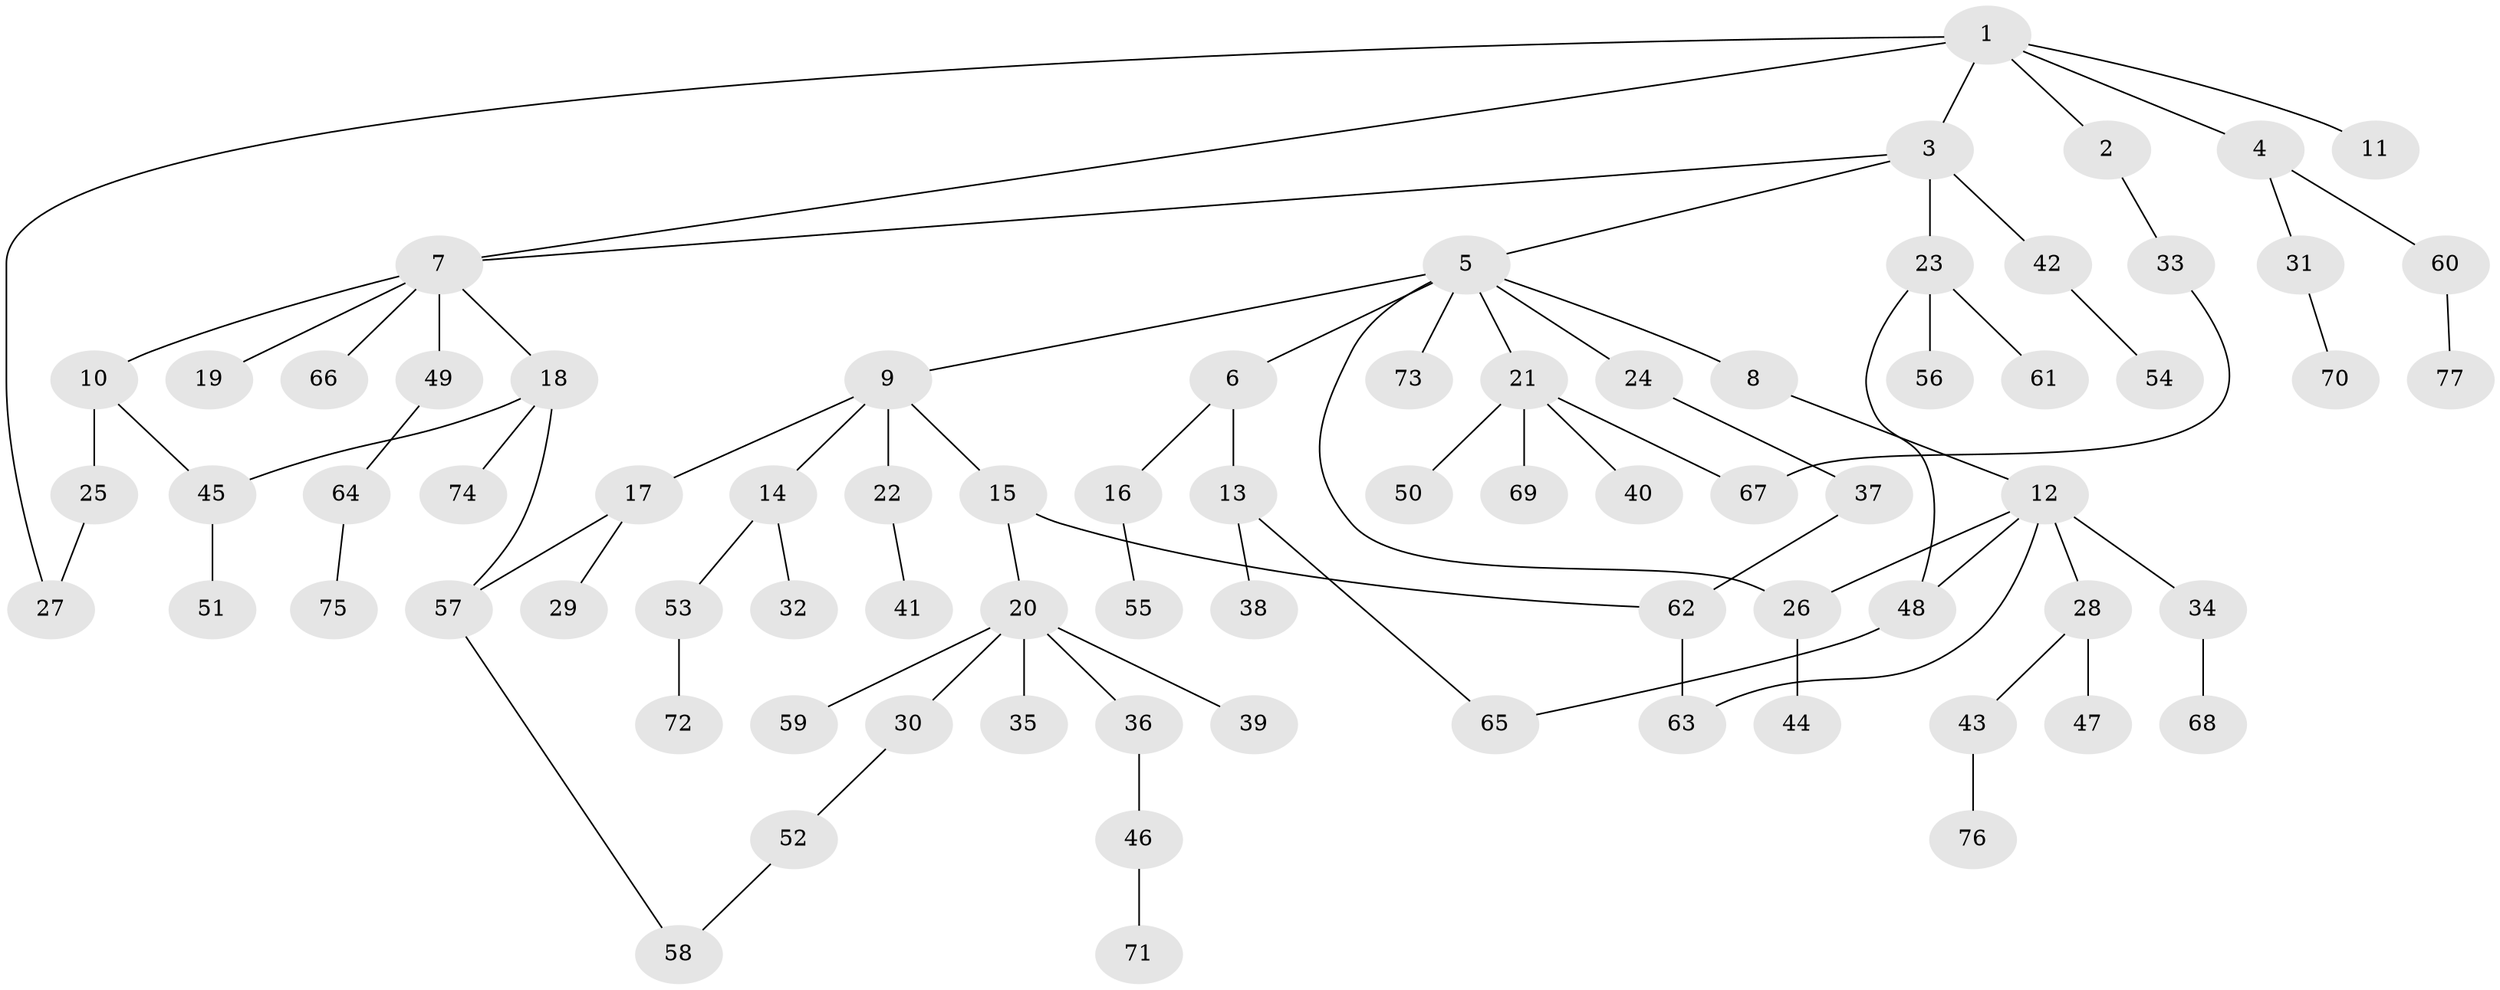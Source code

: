 // coarse degree distribution, {5: 0.16666666666666666, 3: 0.26666666666666666, 1: 0.36666666666666664, 2: 0.13333333333333333, 4: 0.03333333333333333, 6: 0.03333333333333333}
// Generated by graph-tools (version 1.1) at 2025/36/03/04/25 23:36:13]
// undirected, 77 vertices, 87 edges
graph export_dot {
  node [color=gray90,style=filled];
  1;
  2;
  3;
  4;
  5;
  6;
  7;
  8;
  9;
  10;
  11;
  12;
  13;
  14;
  15;
  16;
  17;
  18;
  19;
  20;
  21;
  22;
  23;
  24;
  25;
  26;
  27;
  28;
  29;
  30;
  31;
  32;
  33;
  34;
  35;
  36;
  37;
  38;
  39;
  40;
  41;
  42;
  43;
  44;
  45;
  46;
  47;
  48;
  49;
  50;
  51;
  52;
  53;
  54;
  55;
  56;
  57;
  58;
  59;
  60;
  61;
  62;
  63;
  64;
  65;
  66;
  67;
  68;
  69;
  70;
  71;
  72;
  73;
  74;
  75;
  76;
  77;
  1 -- 2;
  1 -- 3;
  1 -- 4;
  1 -- 7;
  1 -- 11;
  1 -- 27;
  2 -- 33;
  3 -- 5;
  3 -- 23;
  3 -- 42;
  3 -- 7;
  4 -- 31;
  4 -- 60;
  5 -- 6;
  5 -- 8;
  5 -- 9;
  5 -- 21;
  5 -- 24;
  5 -- 26;
  5 -- 73;
  6 -- 13;
  6 -- 16;
  7 -- 10;
  7 -- 18;
  7 -- 19;
  7 -- 49;
  7 -- 66;
  8 -- 12;
  9 -- 14;
  9 -- 15;
  9 -- 17;
  9 -- 22;
  10 -- 25;
  10 -- 45;
  12 -- 28;
  12 -- 34;
  12 -- 48;
  12 -- 26;
  12 -- 63;
  13 -- 38;
  13 -- 65;
  14 -- 32;
  14 -- 53;
  15 -- 20;
  15 -- 62;
  16 -- 55;
  17 -- 29;
  17 -- 57;
  18 -- 74;
  18 -- 57;
  18 -- 45;
  20 -- 30;
  20 -- 35;
  20 -- 36;
  20 -- 39;
  20 -- 59;
  21 -- 40;
  21 -- 50;
  21 -- 67;
  21 -- 69;
  22 -- 41;
  23 -- 56;
  23 -- 61;
  23 -- 48;
  24 -- 37;
  25 -- 27;
  26 -- 44;
  28 -- 43;
  28 -- 47;
  30 -- 52;
  31 -- 70;
  33 -- 67;
  34 -- 68;
  36 -- 46;
  37 -- 62;
  42 -- 54;
  43 -- 76;
  45 -- 51;
  46 -- 71;
  48 -- 65;
  49 -- 64;
  52 -- 58;
  53 -- 72;
  57 -- 58;
  60 -- 77;
  62 -- 63;
  64 -- 75;
}
